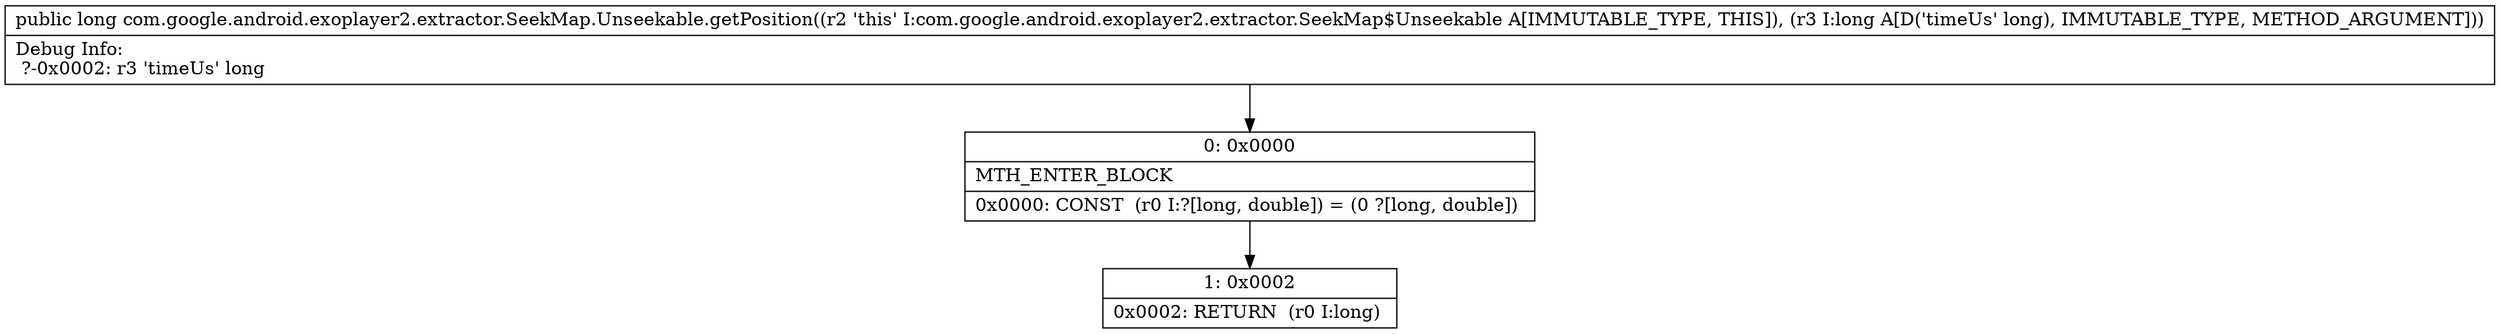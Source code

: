 digraph "CFG forcom.google.android.exoplayer2.extractor.SeekMap.Unseekable.getPosition(J)J" {
Node_0 [shape=record,label="{0\:\ 0x0000|MTH_ENTER_BLOCK\l|0x0000: CONST  (r0 I:?[long, double]) = (0 ?[long, double]) \l}"];
Node_1 [shape=record,label="{1\:\ 0x0002|0x0002: RETURN  (r0 I:long) \l}"];
MethodNode[shape=record,label="{public long com.google.android.exoplayer2.extractor.SeekMap.Unseekable.getPosition((r2 'this' I:com.google.android.exoplayer2.extractor.SeekMap$Unseekable A[IMMUTABLE_TYPE, THIS]), (r3 I:long A[D('timeUs' long), IMMUTABLE_TYPE, METHOD_ARGUMENT]))  | Debug Info:\l  ?\-0x0002: r3 'timeUs' long\l}"];
MethodNode -> Node_0;
Node_0 -> Node_1;
}


